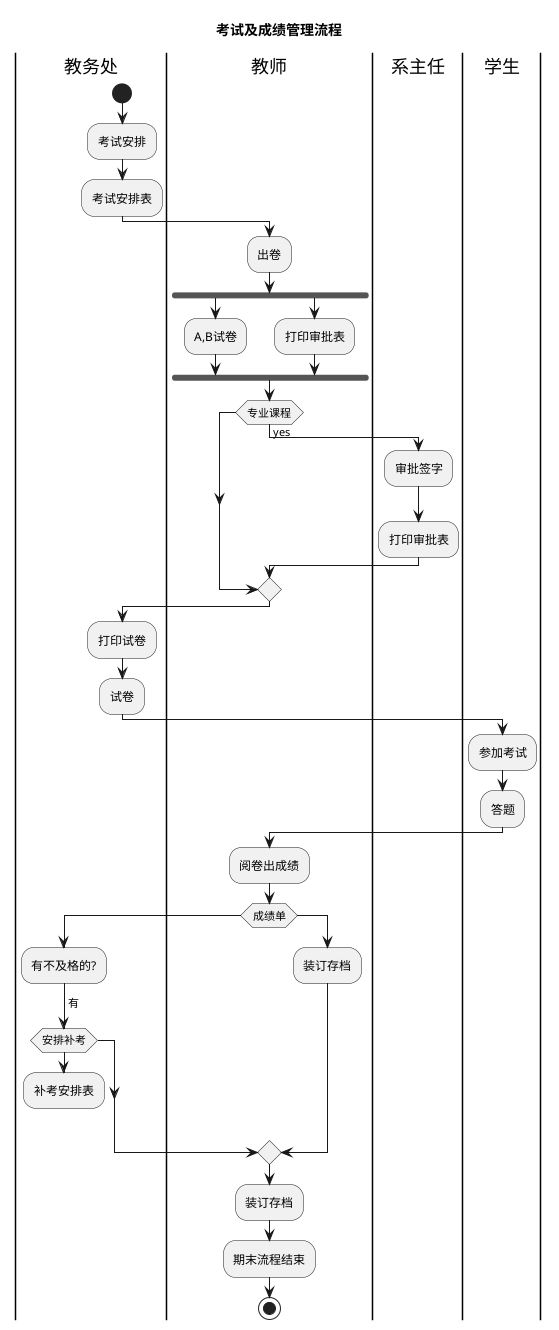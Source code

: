 @startuml
title 考试及成绩管理流程
|教务处|
start
:考试安排;
:考试安排表;
|教师|
:出卷;
fork
:A,B试卷;
fork again
:打印审批表;
end fork
if (专业课程) then (yes)
|系主任|
:审批签字;
:打印审批表;
endif
|教务处|
:打印试卷;
:试卷;
|学生|
:参加考试;
:答题;
|教师|
:阅卷出成绩;
if(成绩单)
|教务处|
:有不及格的?;
->有;
if(安排补考)
:补考安排表;
detach
endif
else
|教师|
:装订存档;
endif
:装订存档;
:期末流程结束;
stop
@enduml

